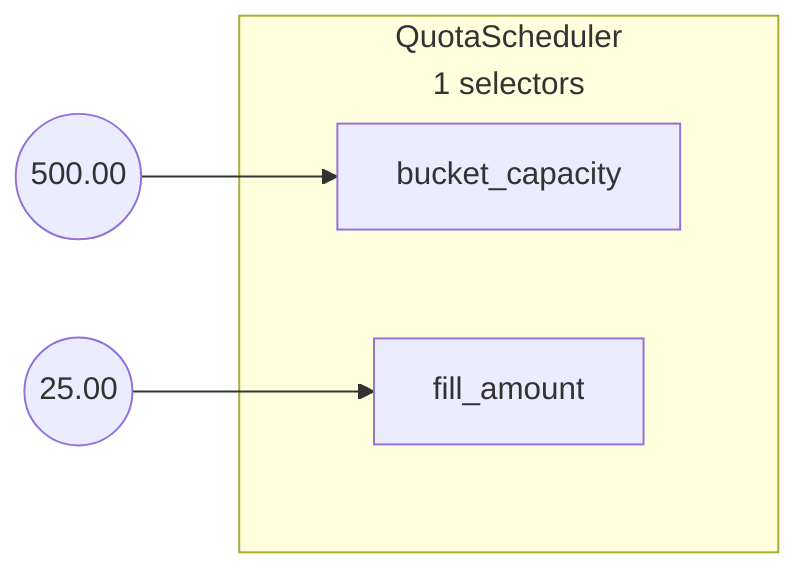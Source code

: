 flowchart LR
subgraph root.0[<center>QuotaScheduler<br/>1 selectors</center>]
subgraph root.0_inports[ ]
style root.0_inports fill:none,stroke:none
root.0bucket_capacity[bucket_capacity]
root.0fill_amount[fill_amount]
end
end
root.0_bucket_capacity_FakeConstantout((500.00))
root.0_fill_amount_FakeConstantout((25.00))
root.0_bucket_capacity_FakeConstantout --> root.0bucket_capacity
root.0_fill_amount_FakeConstantout --> root.0fill_amount